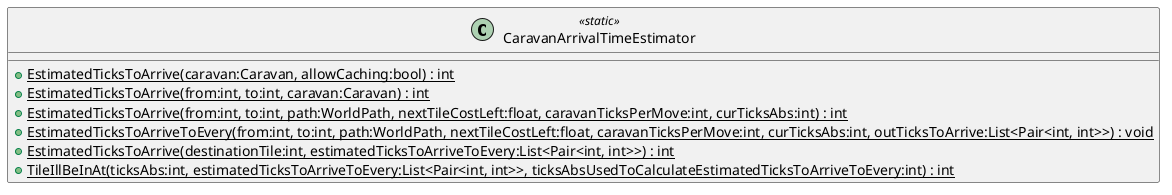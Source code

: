 @startuml
class CaravanArrivalTimeEstimator <<static>> {
    + {static} EstimatedTicksToArrive(caravan:Caravan, allowCaching:bool) : int
    + {static} EstimatedTicksToArrive(from:int, to:int, caravan:Caravan) : int
    + {static} EstimatedTicksToArrive(from:int, to:int, path:WorldPath, nextTileCostLeft:float, caravanTicksPerMove:int, curTicksAbs:int) : int
    + {static} EstimatedTicksToArriveToEvery(from:int, to:int, path:WorldPath, nextTileCostLeft:float, caravanTicksPerMove:int, curTicksAbs:int, outTicksToArrive:List<Pair<int, int>>) : void
    + {static} EstimatedTicksToArrive(destinationTile:int, estimatedTicksToArriveToEvery:List<Pair<int, int>>) : int
    + {static} TileIllBeInAt(ticksAbs:int, estimatedTicksToArriveToEvery:List<Pair<int, int>>, ticksAbsUsedToCalculateEstimatedTicksToArriveToEvery:int) : int
}
@enduml

